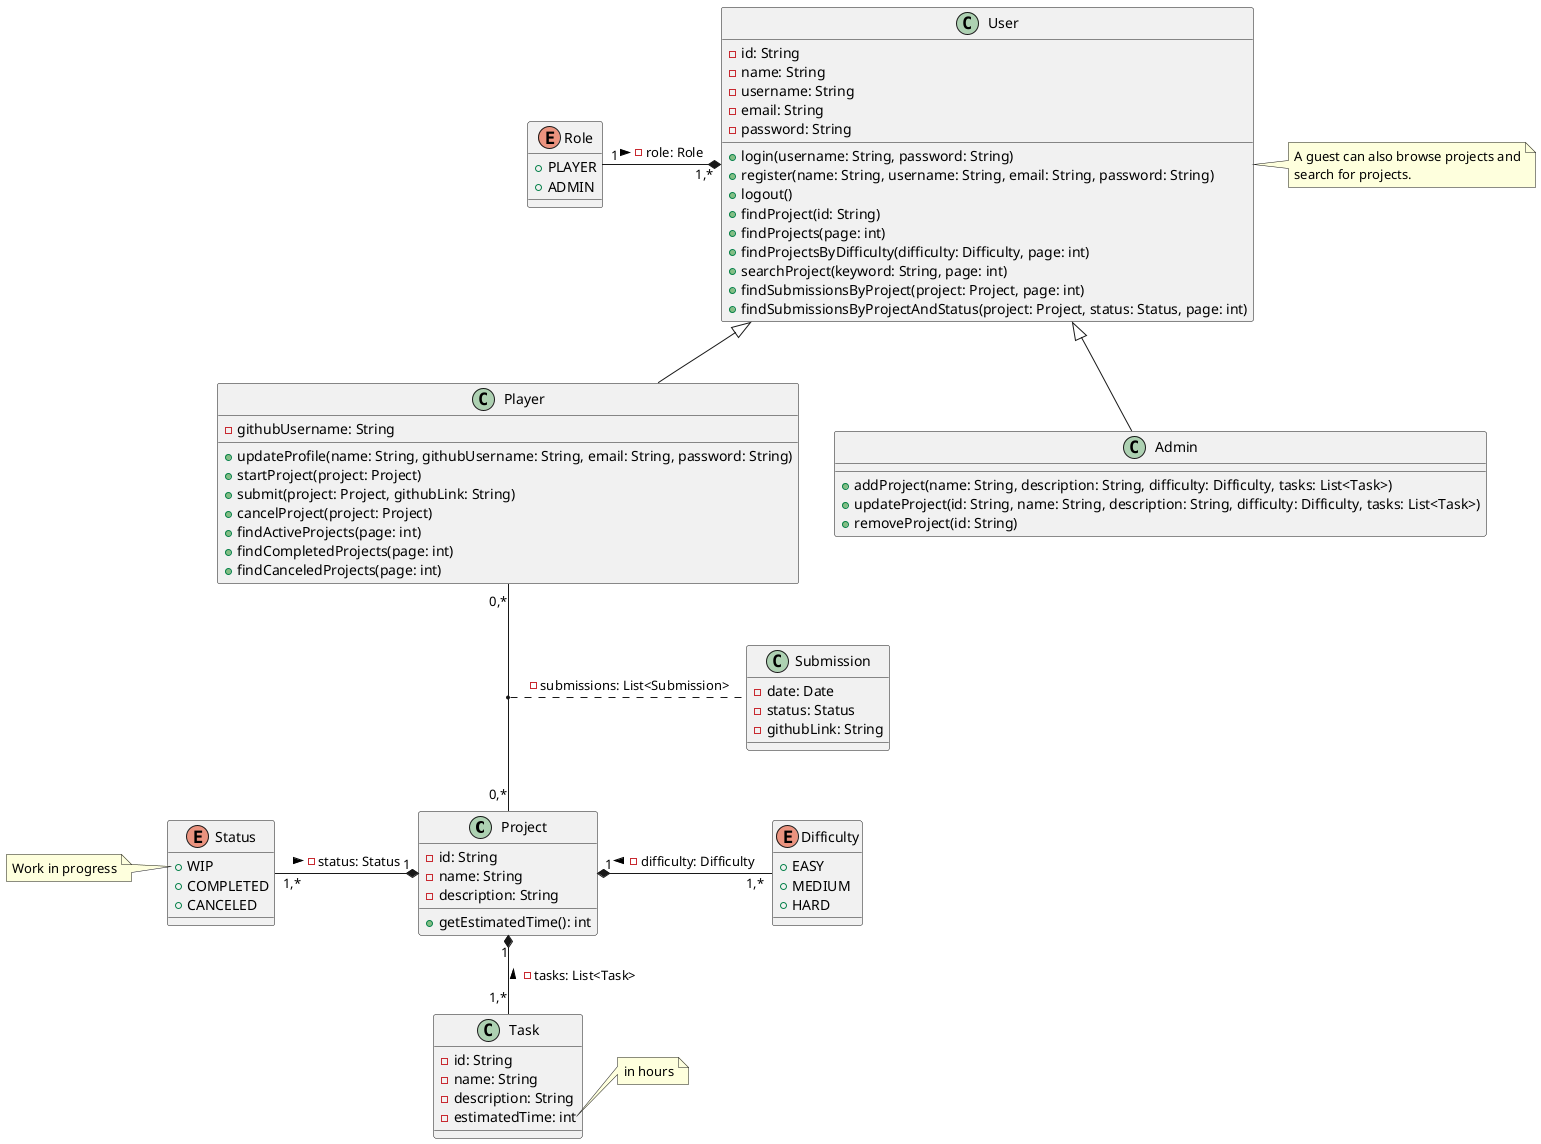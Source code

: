 @startuml
'https://plantuml.com/class-diagram
'skinparam lineType ortho

class Project {
    -id: String
    -name: String
    -description: String
    +getEstimatedTime(): int
}

class Task {
    -id: String
    -name: String
    -description: String
    -estimatedTime: int
}

note right of Task::estimatedTime
    in hours
end note

enum Difficulty {
    +EASY
    +MEDIUM
    +HARD
}

class Submission {
    -date: Date
    -status: Status
    -githubLink: String
}

enum Status {
    +WIP
    +COMPLETED
    +CANCELED
}

note left of Status::WIP
    Work in progress
end note

class User {
    -id: String
    -name: String
    -username: String
    -email: String
    -password: String

    +login(username: String, password: String)
    +register(name: String, username: String, email: String, password: String)
    +logout()
    +findProject(id: String)
    +findProjects(page: int)
    +findProjectsByDifficulty(difficulty: Difficulty, page: int)
    +searchProject(keyword: String, page: int)
    +findSubmissionsByProject(project: Project, page: int)
    +findSubmissionsByProjectAndStatus(project: Project, status: Status, page: int)
}

enum Role {
    +PLAYER
    +ADMIN
}

note right of User
    A guest can also browse projects and
    search for projects.
end note

class Player extends User {
    -githubUsername: String

    +updateProfile(name: String, githubUsername: String, email: String, password: String)
    +startProject(project: Project)
    +submit(project: Project, githubLink: String)
    +cancelProject(project: Project)
    +findActiveProjects(page: int)
    +findCompletedProjects(page: int)
    +findCanceledProjects(page: int)
}

class Admin extends User {
    +addProject(name: String, description: String, difficulty: Difficulty, tasks: List<Task>)
    +updateProject(id: String, name: String, description: String, difficulty: Difficulty, tasks: List<Task>)
    +removeProject(id: String)
}

Project "1" *-- "1,*" Task: - tasks: List<Task> <
Project "1" *-l- "1,*" Status: - status: Status <
Project "1" *-r- "1,*" Difficulty: - difficulty: Difficulty <
User "1,*" *-l- "1" Role: - role: Role <
Player "0,*" -- "0,*" Project
(Player, Project) .. Submission: - submissions: List<Submission>


@enduml
